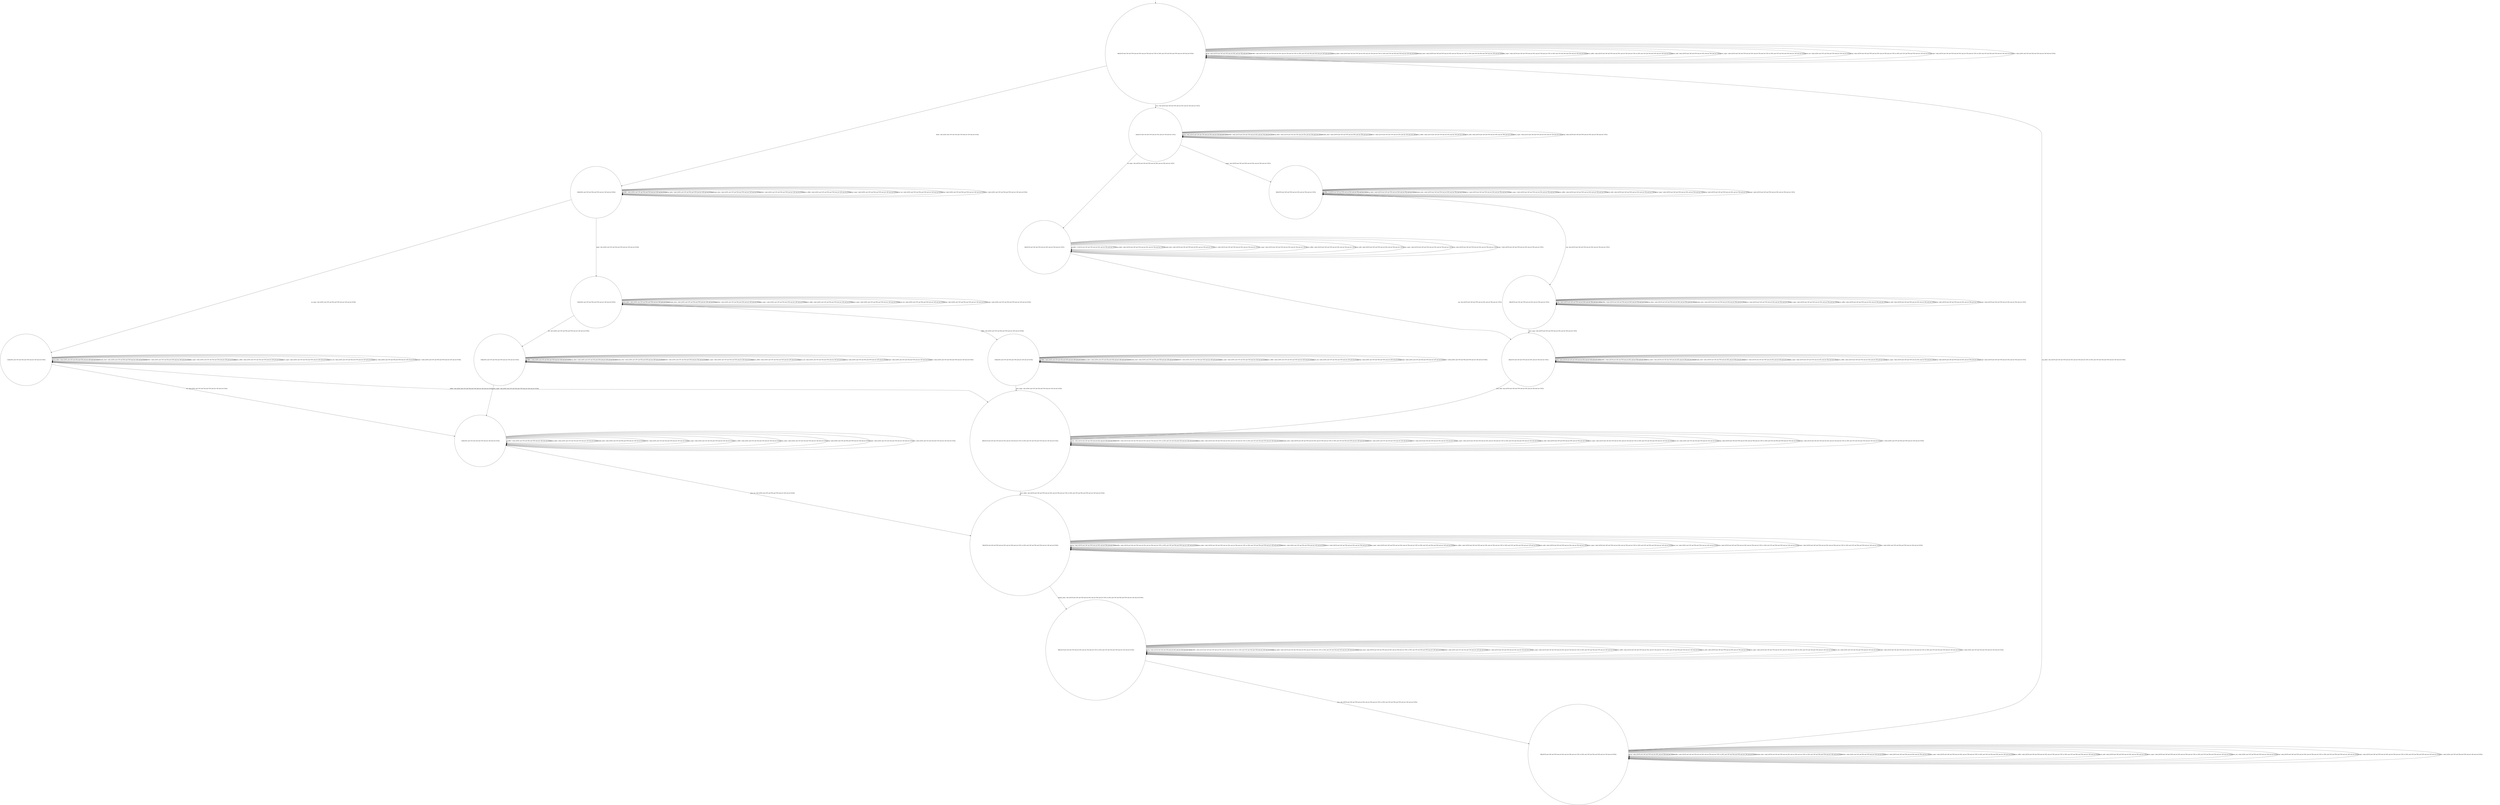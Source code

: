 digraph g {
	edge [lblstyle="above, sloped"];
	s0 [shape="circle" label="0@[((EUR and CAP and TON and not DOL and not TEA and not COF) or (DOL and COF and TEA and TON and not CAP and not EUR))]"];
	s1 [shape="circle" label="1@[((EUR and CAP and TON and not DOL and not TEA and not COF))]"];
	s2 [shape="circle" label="2@[((EUR and CAP and TON and not DOL and not TEA and not COF))]"];
	s3 [shape="circle" label="3@[((EUR and CAP and TON and not DOL and not TEA and not COF))]"];
	s4 [shape="circle" label="4@[((EUR and CAP and TON and not DOL and not TEA and not COF))]"];
	s5 [shape="circle" label="5@[((EUR and CAP and TON and not DOL and not TEA and not COF))]"];
	s6 [shape="circle" label="6@[((EUR and CAP and TON and not DOL and not TEA and not COF) or (DOL and COF and TEA and TON and not CAP and not EUR))]"];
	s7 [shape="circle" label="7@[((EUR and CAP and TON and not DOL and not TEA and not COF) or (DOL and COF and TEA and TON and not CAP and not EUR))]"];
	s8 [shape="circle" label="8@[((EUR and CAP and TON and not DOL and not TEA and not COF) or (DOL and COF and TEA and TON and not CAP and not EUR))]"];
	s9 [shape="circle" label="9@[((EUR and CAP and TON and not DOL and not TEA and not COF) or (DOL and COF and TEA and TON and not CAP and not EUR))]"];
	s10 [shape="circle" label="10@[((DOL and COF and TEA and TON and not CAP and not EUR))]"];
	s11 [shape="circle" label="11@[((DOL and COF and TEA and TON and not CAP and not EUR))]"];
	s12 [shape="circle" label="12@[((DOL and COF and TEA and TON and not CAP and not EUR))]"];
	s13 [shape="circle" label="13@[((DOL and COF and TEA and TON and not CAP and not EUR))]"];
	s14 [shape="circle" label="14@[((DOL and COF and TEA and TON and not CAP and not EUR))]"];
	s15 [shape="circle" label="15@[((DOL and COF and TEA and TON and not CAP and not EUR))]"];
	s0 -> s0 [label="cap / nok() [((EUR and CAP and TON and not DOL and not TEA and not COF))]"];
	s0 -> s0 [label="coffee / nok() [((EUR and CAP and TON and not DOL and not TEA and not COF) or (DOL and COF and TEA and TON and not CAP and not EUR))]"];
	s0 -> s0 [label="cup_taken / nok() [((EUR and CAP and TON and not DOL and not TEA and not COF) or (DOL and COF and TEA and TON and not CAP and not EUR))]"];
	s0 -> s0 [label="display_done / nok() [((EUR and CAP and TON and not DOL and not TEA and not COF) or (DOL and COF and TEA and TON and not CAP and not EUR))]"];
	s0 -> s10 [label="dollar / ok() [((DOL and COF and TEA and TON and not CAP and not EUR))]"];
	s0 -> s1 [label="euro / ok() [((EUR and CAP and TON and not DOL and not TEA and not COF))]"];
	s0 -> s0 [label="no_sugar / nok() [((EUR and CAP and TON and not DOL and not TEA and not COF) or (DOL and COF and TEA and TON and not CAP and not EUR))]"];
	s0 -> s0 [label="pour_coffee / nok() [((EUR and CAP and TON and not DOL and not TEA and not COF) or (DOL and COF and TEA and TON and not CAP and not EUR))]"];
	s0 -> s0 [label="pour_milk / nok() [((EUR and CAP and TON and not DOL and not TEA and not COF))]"];
	s0 -> s0 [label="pour_sugar / nok() [((EUR and CAP and TON and not DOL and not TEA and not COF) or (DOL and COF and TEA and TON and not CAP and not EUR))]"];
	s0 -> s0 [label="pour_tea / nok() [((DOL and COF and TEA and TON and not CAP and not EUR))]"];
	s0 -> s0 [label="ring / nok() [((EUR and CAP and TON and not DOL and not TEA and not COF) or (DOL and COF and TEA and TON and not CAP and not EUR))]"];
	s0 -> s0 [label="sugar / nok() [((EUR and CAP and TON and not DOL and not TEA and not COF) or (DOL and COF and TEA and TON and not CAP and not EUR))]"];
	s0 -> s0 [label="tea / nok() [((DOL and COF and TEA and TON and not CAP and not EUR))]"];
	s1 -> s1 [label="cap / nok() [((EUR and CAP and TON and not DOL and not TEA and not COF))]"];
	s1 -> s1 [label="coffee / nok() [((EUR and CAP and TON and not DOL and not TEA and not COF))]"];
	s1 -> s1 [label="cup_taken / nok() [((EUR and CAP and TON and not DOL and not TEA and not COF))]"];
	s1 -> s1 [label="display_done / nok() [((EUR and CAP and TON and not DOL and not TEA and not COF))]"];
	s1 -> s1 [label="euro / nok() [((EUR and CAP and TON and not DOL and not TEA and not COF))]"];
	s1 -> s2 [label="no_sugar / ok() [((EUR and CAP and TON and not DOL and not TEA and not COF))]"];
	s1 -> s1 [label="pour_coffee / nok() [((EUR and CAP and TON and not DOL and not TEA and not COF))]"];
	s1 -> s1 [label="pour_milk / nok() [((EUR and CAP and TON and not DOL and not TEA and not COF))]"];
	s1 -> s1 [label="pour_sugar / nok() [((EUR and CAP and TON and not DOL and not TEA and not COF))]"];
	s1 -> s1 [label="ring / nok() [((EUR and CAP and TON and not DOL and not TEA and not COF))]"];
	s1 -> s3 [label="sugar / ok() [((EUR and CAP and TON and not DOL and not TEA and not COF))]"];
	s2 -> s5 [label="cap / ok() [((EUR and CAP and TON and not DOL and not TEA and not COF))]"];
	s2 -> s2 [label="coffee / Ω [((EUR and CAP and TON and not DOL and not TEA and not COF))]"];
	s2 -> s2 [label="cup_taken / nok() [((EUR and CAP and TON and not DOL and not TEA and not COF))]"];
	s2 -> s2 [label="display_done / nok() [((EUR and CAP and TON and not DOL and not TEA and not COF))]"];
	s2 -> s2 [label="euro / nok() [((EUR and CAP and TON and not DOL and not TEA and not COF))]"];
	s2 -> s2 [label="no_sugar / nok() [((EUR and CAP and TON and not DOL and not TEA and not COF))]"];
	s2 -> s2 [label="pour_coffee / nok() [((EUR and CAP and TON and not DOL and not TEA and not COF))]"];
	s2 -> s2 [label="pour_milk / nok() [((EUR and CAP and TON and not DOL and not TEA and not COF))]"];
	s2 -> s2 [label="pour_sugar / nok() [((EUR and CAP and TON and not DOL and not TEA and not COF))]"];
	s2 -> s2 [label="ring / nok() [((EUR and CAP and TON and not DOL and not TEA and not COF))]"];
	s2 -> s2 [label="sugar / void() [((EUR and CAP and TON and not DOL and not TEA and not COF))]"];
	s3 -> s4 [label="cap / ok() [((EUR and CAP and TON and not DOL and not TEA and not COF))]"];
	s3 -> s3 [label="coffee / Ω [((EUR and CAP and TON and not DOL and not TEA and not COF))]"];
	s3 -> s3 [label="cup_taken / nok() [((EUR and CAP and TON and not DOL and not TEA and not COF))]"];
	s3 -> s3 [label="display_done / nok() [((EUR and CAP and TON and not DOL and not TEA and not COF))]"];
	s3 -> s3 [label="euro / nok() [((EUR and CAP and TON and not DOL and not TEA and not COF))]"];
	s3 -> s3 [label="no_sugar / void() [((EUR and CAP and TON and not DOL and not TEA and not COF))]"];
	s3 -> s3 [label="pour_coffee / nok() [((EUR and CAP and TON and not DOL and not TEA and not COF))]"];
	s3 -> s3 [label="pour_milk / nok() [((EUR and CAP and TON and not DOL and not TEA and not COF))]"];
	s3 -> s3 [label="pour_sugar / nok() [((EUR and CAP and TON and not DOL and not TEA and not COF))]"];
	s3 -> s3 [label="ring / nok() [((EUR and CAP and TON and not DOL and not TEA and not COF))]"];
	s3 -> s3 [label="sugar / nok() [((EUR and CAP and TON and not DOL and not TEA and not COF))]"];
	s4 -> s4 [label="cap / nok() [((EUR and CAP and TON and not DOL and not TEA and not COF))]"];
	s4 -> s4 [label="coffee / void() [((EUR and CAP and TON and not DOL and not TEA and not COF))]"];
	s4 -> s4 [label="cup_taken / nok() [((EUR and CAP and TON and not DOL and not TEA and not COF))]"];
	s4 -> s4 [label="display_done / nok() [((EUR and CAP and TON and not DOL and not TEA and not COF))]"];
	s4 -> s4 [label="euro / nok() [((EUR and CAP and TON and not DOL and not TEA and not COF))]"];
	s4 -> s4 [label="no_sugar / nok() [((EUR and CAP and TON and not DOL and not TEA and not COF))]"];
	s4 -> s4 [label="pour_coffee / nok() [((EUR and CAP and TON and not DOL and not TEA and not COF))]"];
	s4 -> s4 [label="pour_milk / nok() [((EUR and CAP and TON and not DOL and not TEA and not COF))]"];
	s4 -> s5 [label="pour_sugar / ok() [((EUR and CAP and TON and not DOL and not TEA and not COF))]"];
	s4 -> s4 [label="ring / nok() [((EUR and CAP and TON and not DOL and not TEA and not COF))]"];
	s4 -> s4 [label="sugar / nok() [((EUR and CAP and TON and not DOL and not TEA and not COF))]"];
	s5 -> s5 [label="cap / nok() [((EUR and CAP and TON and not DOL and not TEA and not COF))]"];
	s5 -> s5 [label="coffee / void() [((EUR and CAP and TON and not DOL and not TEA and not COF))]"];
	s5 -> s5 [label="cup_taken / nok() [((EUR and CAP and TON and not DOL and not TEA and not COF))]"];
	s5 -> s5 [label="display_done / nok() [((EUR and CAP and TON and not DOL and not TEA and not COF))]"];
	s5 -> s5 [label="euro / nok() [((EUR and CAP and TON and not DOL and not TEA and not COF))]"];
	s5 -> s5 [label="no_sugar / nok() [((EUR and CAP and TON and not DOL and not TEA and not COF))]"];
	s5 -> s5 [label="pour_coffee / nok() [((EUR and CAP and TON and not DOL and not TEA and not COF))]"];
	s5 -> s6 [label="pour_milk / ok() [((EUR and CAP and TON and not DOL and not TEA and not COF))]"];
	s5 -> s5 [label="pour_sugar / nok() [((EUR and CAP and TON and not DOL and not TEA and not COF))]"];
	s5 -> s5 [label="ring / nok() [((EUR and CAP and TON and not DOL and not TEA and not COF))]"];
	s5 -> s5 [label="sugar / nok() [((EUR and CAP and TON and not DOL and not TEA and not COF))]"];
	s6 -> s6 [label="cap / nok() [((EUR and CAP and TON and not DOL and not TEA and not COF))]"];
	s6 -> s6 [label="coffee / nok() [((EUR and CAP and TON and not DOL and not TEA and not COF) or (DOL and COF and TEA and TON and not CAP and not EUR))]"];
	s6 -> s6 [label="cup_taken / nok() [((EUR and CAP and TON and not DOL and not TEA and not COF) or (DOL and COF and TEA and TON and not CAP and not EUR))]"];
	s6 -> s6 [label="display_done / nok() [((EUR and CAP and TON and not DOL and not TEA and not COF) or (DOL and COF and TEA and TON and not CAP and not EUR))]"];
	s6 -> s6 [label="dollar / nok() [((DOL and COF and TEA and TON and not CAP and not EUR))]"];
	s6 -> s6 [label="euro / nok() [((EUR and CAP and TON and not DOL and not TEA and not COF))]"];
	s6 -> s6 [label="no_sugar / nok() [((EUR and CAP and TON and not DOL and not TEA and not COF) or (DOL and COF and TEA and TON and not CAP and not EUR))]"];
	s6 -> s7 [label="pour_coffee / ok() [((EUR and CAP and TON and not DOL and not TEA and not COF) or (DOL and COF and TEA and TON and not CAP and not EUR))]"];
	s6 -> s6 [label="pour_milk / nok() [((EUR and CAP and TON and not DOL and not TEA and not COF))]"];
	s6 -> s6 [label="pour_sugar / nok() [((EUR and CAP and TON and not DOL and not TEA and not COF) or (DOL and COF and TEA and TON and not CAP and not EUR))]"];
	s6 -> s6 [label="pour_tea / nok() [((DOL and COF and TEA and TON and not CAP and not EUR))]"];
	s6 -> s6 [label="ring / nok() [((EUR and CAP and TON and not DOL and not TEA and not COF) or (DOL and COF and TEA and TON and not CAP and not EUR))]"];
	s6 -> s6 [label="sugar / nok() [((EUR and CAP and TON and not DOL and not TEA and not COF) or (DOL and COF and TEA and TON and not CAP and not EUR))]"];
	s6 -> s6 [label="tea / void() [((DOL and COF and TEA and TON and not CAP and not EUR))]"];
	s7 -> s7 [label="cap / nok() [((EUR and CAP and TON and not DOL and not TEA and not COF))]"];
	s7 -> s7 [label="coffee / nok() [((EUR and CAP and TON and not DOL and not TEA and not COF) or (DOL and COF and TEA and TON and not CAP and not EUR))]"];
	s7 -> s7 [label="cup_taken / nok() [((EUR and CAP and TON and not DOL and not TEA and not COF) or (DOL and COF and TEA and TON and not CAP and not EUR))]"];
	s7 -> s8 [label="display_done / ok() [((EUR and CAP and TON and not DOL and not TEA and not COF) or (DOL and COF and TEA and TON and not CAP and not EUR))]"];
	s7 -> s7 [label="dollar / nok() [((DOL and COF and TEA and TON and not CAP and not EUR))]"];
	s7 -> s7 [label="euro / nok() [((EUR and CAP and TON and not DOL and not TEA and not COF))]"];
	s7 -> s7 [label="no_sugar / nok() [((EUR and CAP and TON and not DOL and not TEA and not COF) or (DOL and COF and TEA and TON and not CAP and not EUR))]"];
	s7 -> s7 [label="pour_coffee / nok() [((EUR and CAP and TON and not DOL and not TEA and not COF) or (DOL and COF and TEA and TON and not CAP and not EUR))]"];
	s7 -> s7 [label="pour_milk / nok() [((EUR and CAP and TON and not DOL and not TEA and not COF))]"];
	s7 -> s7 [label="pour_sugar / nok() [((EUR and CAP and TON and not DOL and not TEA and not COF) or (DOL and COF and TEA and TON and not CAP and not EUR))]"];
	s7 -> s7 [label="pour_tea / nok() [((DOL and COF and TEA and TON and not CAP and not EUR))]"];
	s7 -> s7 [label="ring / nok() [((EUR and CAP and TON and not DOL and not TEA and not COF) or (DOL and COF and TEA and TON and not CAP and not EUR))]"];
	s7 -> s7 [label="sugar / nok() [((EUR and CAP and TON and not DOL and not TEA and not COF) or (DOL and COF and TEA and TON and not CAP and not EUR))]"];
	s7 -> s7 [label="tea / nok() [((DOL and COF and TEA and TON and not CAP and not EUR))]"];
	s8 -> s8 [label="cap / nok() [((EUR and CAP and TON and not DOL and not TEA and not COF))]"];
	s8 -> s8 [label="coffee / nok() [((EUR and CAP and TON and not DOL and not TEA and not COF) or (DOL and COF and TEA and TON and not CAP and not EUR))]"];
	s8 -> s8 [label="cup_taken / nok() [((EUR and CAP and TON and not DOL and not TEA and not COF) or (DOL and COF and TEA and TON and not CAP and not EUR))]"];
	s8 -> s8 [label="display_done / nok() [((EUR and CAP and TON and not DOL and not TEA and not COF) or (DOL and COF and TEA and TON and not CAP and not EUR))]"];
	s8 -> s8 [label="dollar / nok() [((DOL and COF and TEA and TON and not CAP and not EUR))]"];
	s8 -> s8 [label="euro / nok() [((EUR and CAP and TON and not DOL and not TEA and not COF))]"];
	s8 -> s8 [label="no_sugar / nok() [((EUR and CAP and TON and not DOL and not TEA and not COF) or (DOL and COF and TEA and TON and not CAP and not EUR))]"];
	s8 -> s8 [label="pour_coffee / nok() [((EUR and CAP and TON and not DOL and not TEA and not COF) or (DOL and COF and TEA and TON and not CAP and not EUR))]"];
	s8 -> s8 [label="pour_milk / nok() [((EUR and CAP and TON and not DOL and not TEA and not COF))]"];
	s8 -> s8 [label="pour_sugar / nok() [((EUR and CAP and TON and not DOL and not TEA and not COF) or (DOL and COF and TEA and TON and not CAP and not EUR))]"];
	s8 -> s8 [label="pour_tea / nok() [((DOL and COF and TEA and TON and not CAP and not EUR))]"];
	s8 -> s9 [label="ring / ok() [((EUR and CAP and TON and not DOL and not TEA and not COF) or (DOL and COF and TEA and TON and not CAP and not EUR))]"];
	s8 -> s8 [label="sugar / nok() [((EUR and CAP and TON and not DOL and not TEA and not COF) or (DOL and COF and TEA and TON and not CAP and not EUR))]"];
	s8 -> s8 [label="tea / nok() [((DOL and COF and TEA and TON and not CAP and not EUR))]"];
	s9 -> s9 [label="cap / nok() [((EUR and CAP and TON and not DOL and not TEA and not COF))]"];
	s9 -> s9 [label="coffee / nok() [((EUR and CAP and TON and not DOL and not TEA and not COF) or (DOL and COF and TEA and TON and not CAP and not EUR))]"];
	s9 -> s0 [label="cup_taken / ok() [((EUR and CAP and TON and not DOL and not TEA and not COF) or (DOL and COF and TEA and TON and not CAP and not EUR))]"];
	s9 -> s9 [label="display_done / nok() [((EUR and CAP and TON and not DOL and not TEA and not COF) or (DOL and COF and TEA and TON and not CAP and not EUR))]"];
	s9 -> s9 [label="dollar / nok() [((DOL and COF and TEA and TON and not CAP and not EUR))]"];
	s9 -> s9 [label="euro / nok() [((EUR and CAP and TON and not DOL and not TEA and not COF))]"];
	s9 -> s9 [label="no_sugar / nok() [((EUR and CAP and TON and not DOL and not TEA and not COF) or (DOL and COF and TEA and TON and not CAP and not EUR))]"];
	s9 -> s9 [label="pour_coffee / nok() [((EUR and CAP and TON and not DOL and not TEA and not COF) or (DOL and COF and TEA and TON and not CAP and not EUR))]"];
	s9 -> s9 [label="pour_milk / nok() [((EUR and CAP and TON and not DOL and not TEA and not COF))]"];
	s9 -> s9 [label="pour_sugar / nok() [((EUR and CAP and TON and not DOL and not TEA and not COF) or (DOL and COF and TEA and TON and not CAP and not EUR))]"];
	s9 -> s9 [label="pour_tea / nok() [((DOL and COF and TEA and TON and not CAP and not EUR))]"];
	s9 -> s9 [label="ring / nok() [((EUR and CAP and TON and not DOL and not TEA and not COF) or (DOL and COF and TEA and TON and not CAP and not EUR))]"];
	s9 -> s9 [label="sugar / nok() [((EUR and CAP and TON and not DOL and not TEA and not COF) or (DOL and COF and TEA and TON and not CAP and not EUR))]"];
	s9 -> s9 [label="tea / nok() [((DOL and COF and TEA and TON and not CAP and not EUR))]"];
	s10 -> s10 [label="coffee / nok() [((DOL and COF and TEA and TON and not CAP and not EUR))]"];
	s10 -> s10 [label="cup_taken / nok() [((DOL and COF and TEA and TON and not CAP and not EUR))]"];
	s10 -> s10 [label="display_done / nok() [((DOL and COF and TEA and TON and not CAP and not EUR))]"];
	s10 -> s10 [label="dollar / nok() [((DOL and COF and TEA and TON and not CAP and not EUR))]"];
	s10 -> s11 [label="no_sugar / ok() [((DOL and COF and TEA and TON and not CAP and not EUR))]"];
	s10 -> s10 [label="pour_coffee / nok() [((DOL and COF and TEA and TON and not CAP and not EUR))]"];
	s10 -> s10 [label="pour_sugar / nok() [((DOL and COF and TEA and TON and not CAP and not EUR))]"];
	s10 -> s10 [label="pour_tea / nok() [((DOL and COF and TEA and TON and not CAP and not EUR))]"];
	s10 -> s10 [label="ring / nok() [((DOL and COF and TEA and TON and not CAP and not EUR))]"];
	s10 -> s12 [label="sugar / ok() [((DOL and COF and TEA and TON and not CAP and not EUR))]"];
	s10 -> s10 [label="tea / nok() [((DOL and COF and TEA and TON and not CAP and not EUR))]"];
	s11 -> s6 [label="coffee / ok() [((DOL and COF and TEA and TON and not CAP and not EUR))]"];
	s11 -> s11 [label="cup_taken / nok() [((DOL and COF and TEA and TON and not CAP and not EUR))]"];
	s11 -> s11 [label="display_done / nok() [((DOL and COF and TEA and TON and not CAP and not EUR))]"];
	s11 -> s11 [label="dollar / nok() [((DOL and COF and TEA and TON and not CAP and not EUR))]"];
	s11 -> s11 [label="no_sugar / nok() [((DOL and COF and TEA and TON and not CAP and not EUR))]"];
	s11 -> s11 [label="pour_coffee / nok() [((DOL and COF and TEA and TON and not CAP and not EUR))]"];
	s11 -> s11 [label="pour_sugar / nok() [((DOL and COF and TEA and TON and not CAP and not EUR))]"];
	s11 -> s11 [label="pour_tea / nok() [((DOL and COF and TEA and TON and not CAP and not EUR))]"];
	s11 -> s11 [label="ring / nok() [((DOL and COF and TEA and TON and not CAP and not EUR))]"];
	s11 -> s11 [label="sugar / void() [((DOL and COF and TEA and TON and not CAP and not EUR))]"];
	s11 -> s15 [label="tea / ok() [((DOL and COF and TEA and TON and not CAP and not EUR))]"];
	s12 -> s13 [label="coffee / ok() [((DOL and COF and TEA and TON and not CAP and not EUR))]"];
	s12 -> s12 [label="cup_taken / nok() [((DOL and COF and TEA and TON and not CAP and not EUR))]"];
	s12 -> s12 [label="display_done / nok() [((DOL and COF and TEA and TON and not CAP and not EUR))]"];
	s12 -> s12 [label="dollar / nok() [((DOL and COF and TEA and TON and not CAP and not EUR))]"];
	s12 -> s12 [label="no_sugar / void() [((DOL and COF and TEA and TON and not CAP and not EUR))]"];
	s12 -> s12 [label="pour_coffee / nok() [((DOL and COF and TEA and TON and not CAP and not EUR))]"];
	s12 -> s12 [label="pour_sugar / nok() [((DOL and COF and TEA and TON and not CAP and not EUR))]"];
	s12 -> s12 [label="pour_tea / nok() [((DOL and COF and TEA and TON and not CAP and not EUR))]"];
	s12 -> s12 [label="ring / nok() [((DOL and COF and TEA and TON and not CAP and not EUR))]"];
	s12 -> s12 [label="sugar / nok() [((DOL and COF and TEA and TON and not CAP and not EUR))]"];
	s12 -> s14 [label="tea / ok() [((DOL and COF and TEA and TON and not CAP and not EUR))]"];
	s13 -> s13 [label="coffee / nok() [((DOL and COF and TEA and TON and not CAP and not EUR))]"];
	s13 -> s13 [label="cup_taken / nok() [((DOL and COF and TEA and TON and not CAP and not EUR))]"];
	s13 -> s13 [label="display_done / nok() [((DOL and COF and TEA and TON and not CAP and not EUR))]"];
	s13 -> s13 [label="dollar / nok() [((DOL and COF and TEA and TON and not CAP and not EUR))]"];
	s13 -> s13 [label="no_sugar / nok() [((DOL and COF and TEA and TON and not CAP and not EUR))]"];
	s13 -> s13 [label="pour_coffee / nok() [((DOL and COF and TEA and TON and not CAP and not EUR))]"];
	s13 -> s6 [label="pour_sugar / ok() [((DOL and COF and TEA and TON and not CAP and not EUR))]"];
	s13 -> s13 [label="pour_tea / nok() [((DOL and COF and TEA and TON and not CAP and not EUR))]"];
	s13 -> s13 [label="ring / nok() [((DOL and COF and TEA and TON and not CAP and not EUR))]"];
	s13 -> s13 [label="sugar / nok() [((DOL and COF and TEA and TON and not CAP and not EUR))]"];
	s13 -> s13 [label="tea / void() [((DOL and COF and TEA and TON and not CAP and not EUR))]"];
	s14 -> s14 [label="coffee / void() [((DOL and COF and TEA and TON and not CAP and not EUR))]"];
	s14 -> s14 [label="cup_taken / nok() [((DOL and COF and TEA and TON and not CAP and not EUR))]"];
	s14 -> s14 [label="display_done / nok() [((DOL and COF and TEA and TON and not CAP and not EUR))]"];
	s14 -> s14 [label="dollar / nok() [((DOL and COF and TEA and TON and not CAP and not EUR))]"];
	s14 -> s14 [label="no_sugar / nok() [((DOL and COF and TEA and TON and not CAP and not EUR))]"];
	s14 -> s14 [label="pour_coffee / nok() [((DOL and COF and TEA and TON and not CAP and not EUR))]"];
	s14 -> s15 [label="pour_sugar / ok() [((DOL and COF and TEA and TON and not CAP and not EUR))]"];
	s14 -> s14 [label="pour_tea / nok() [((DOL and COF and TEA and TON and not CAP and not EUR))]"];
	s14 -> s14 [label="ring / nok() [((DOL and COF and TEA and TON and not CAP and not EUR))]"];
	s14 -> s14 [label="sugar / nok() [((DOL and COF and TEA and TON and not CAP and not EUR))]"];
	s14 -> s14 [label="tea / nok() [((DOL and COF and TEA and TON and not CAP and not EUR))]"];
	s15 -> s15 [label="coffee / void() [((DOL and COF and TEA and TON and not CAP and not EUR))]"];
	s15 -> s15 [label="cup_taken / nok() [((DOL and COF and TEA and TON and not CAP and not EUR))]"];
	s15 -> s15 [label="display_done / nok() [((DOL and COF and TEA and TON and not CAP and not EUR))]"];
	s15 -> s15 [label="dollar / nok() [((DOL and COF and TEA and TON and not CAP and not EUR))]"];
	s15 -> s15 [label="no_sugar / nok() [((DOL and COF and TEA and TON and not CAP and not EUR))]"];
	s15 -> s15 [label="pour_coffee / nok() [((DOL and COF and TEA and TON and not CAP and not EUR))]"];
	s15 -> s15 [label="pour_sugar / nok() [((DOL and COF and TEA and TON and not CAP and not EUR))]"];
	s15 -> s7 [label="pour_tea / ok() [((DOL and COF and TEA and TON and not CAP and not EUR))]"];
	s15 -> s15 [label="ring / nok() [((DOL and COF and TEA and TON and not CAP and not EUR))]"];
	s15 -> s15 [label="sugar / nok() [((DOL and COF and TEA and TON and not CAP and not EUR))]"];
	s15 -> s15 [label="tea / nok() [((DOL and COF and TEA and TON and not CAP and not EUR))]"];
	__start0 [label="" shape="none" width="0" height="0"];
	__start0 -> s0;
}